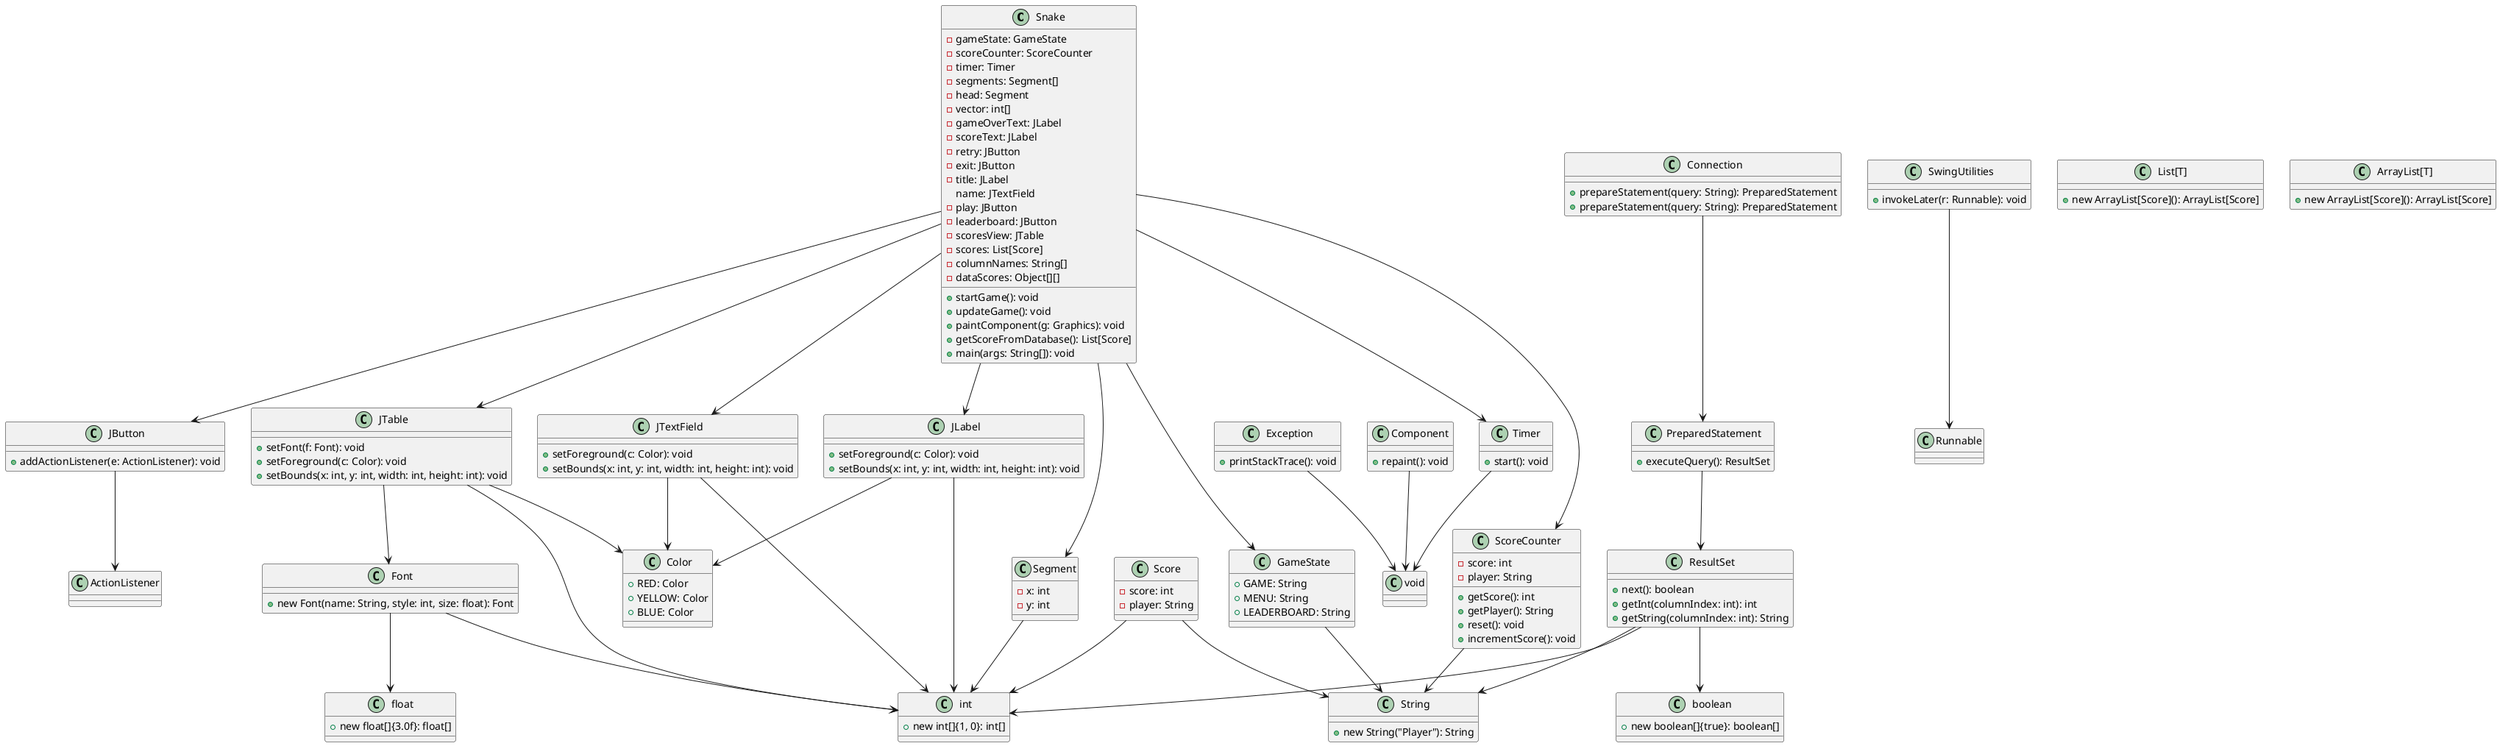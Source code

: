 @startuml
Snake --> GameState
Snake --> ScoreCounter
Snake --> Timer
Snake --> Segment
Snake --> JLabel
Snake --> JButton
Snake --> JTextField
Snake --> JTable

GameState --> String

ScoreCounter --> String

Segment --> int

Score --> int
Score --> String

Timer --> void

JButton --> ActionListener

JLabel --> Color
JLabel --> int

JTextField --> Color
JTextField --> int

JTable --> Font
JTable --> Color
JTable --> int

Exception --> void

Connection --> PreparedStatement
PreparedStatement --> ResultSet

ResultSet --> boolean
ResultSet --> int
ResultSet --> String

SwingUtilities --> Runnable

Component --> void

Font --> int
Font --> float

class Snake {
  -gameState: GameState
  -scoreCounter: ScoreCounter
  -timer: Timer
  -segments: Segment[]
  -head: Segment
  -vector: int[]
  -gameOverText: JLabel
  -scoreText: JLabel
  -retry: JButton
  -exit: JButton
  -title: JLabel
name: JTextField
  -play: JButton
  -leaderboard: JButton
  -scoresView: JTable
  -scores: List[Score]
  -columnNames: String[]
  -dataScores: Object[][]

  +startGame(): void
  +updateGame(): void
  +paintComponent(g: Graphics): void
  +getScoreFromDatabase(): List[Score]
  +main(args: String[]): void
}
class GameState {
  +GAME: String
  +MENU: String
  +LEADERBOARD: String
}
class Segment {
  -x: int
  -y: int
}
class ScoreCounter {
  -score: int
  -player: String

  +getScore(): int
  +getPlayer(): String
  +reset(): void
  +incrementScore(): void
}
class Score {
  -score: int
  -player: String
}
class Timer {
  +start(): void
}
class JButton {
  +addActionListener(e: ActionListener): void
}
class JLabel {
  +setForeground(c: Color): void
  +setBounds(x: int, y: int, width: int, height: int): void
}
class JTextField {
  +setForeground(c: Color): void
  +setBounds(x: int, y: int, width: int, height: int): void
}
class JTable {
  +setFont(f: Font): void
  +setForeground(c: Color): void
  +setBounds(x: int, y: int, width: int, height: int): void
}
class List[T] {
  +new ArrayList[Score](): ArrayList[Score]
}
class ArrayList[T] {
  +new ArrayList[Score](): ArrayList[Score]
}
class Exception {
  +printStackTrace(): void
}
class Connection {
  +prepareStatement(query: String): PreparedStatement
  +prepareStatement(query: String): PreparedStatement
}
class PreparedStatement {
  +executeQuery(): ResultSet
}
class ResultSet {
  +next(): boolean
  +getInt(columnIndex: int): int
  +getString(columnIndex: int): String
}
class SwingUtilities {
  +invokeLater(r: Runnable): void
}

class Component {
  +repaint(): void
}
class Color {
  +RED: Color
  +YELLOW: Color
  +BLUE: Color
}
class Font {
  +new Font(name: String, style: int, size: float): Font
}
class int {
  +new int[]{1, 0}: int[]
}
class String {
  +new String("Player"): String
}
class float {
  +new float[]{3.0f}: float[]
}
class boolean {
  +new boolean[]{true}: boolean[]
}
@enduml